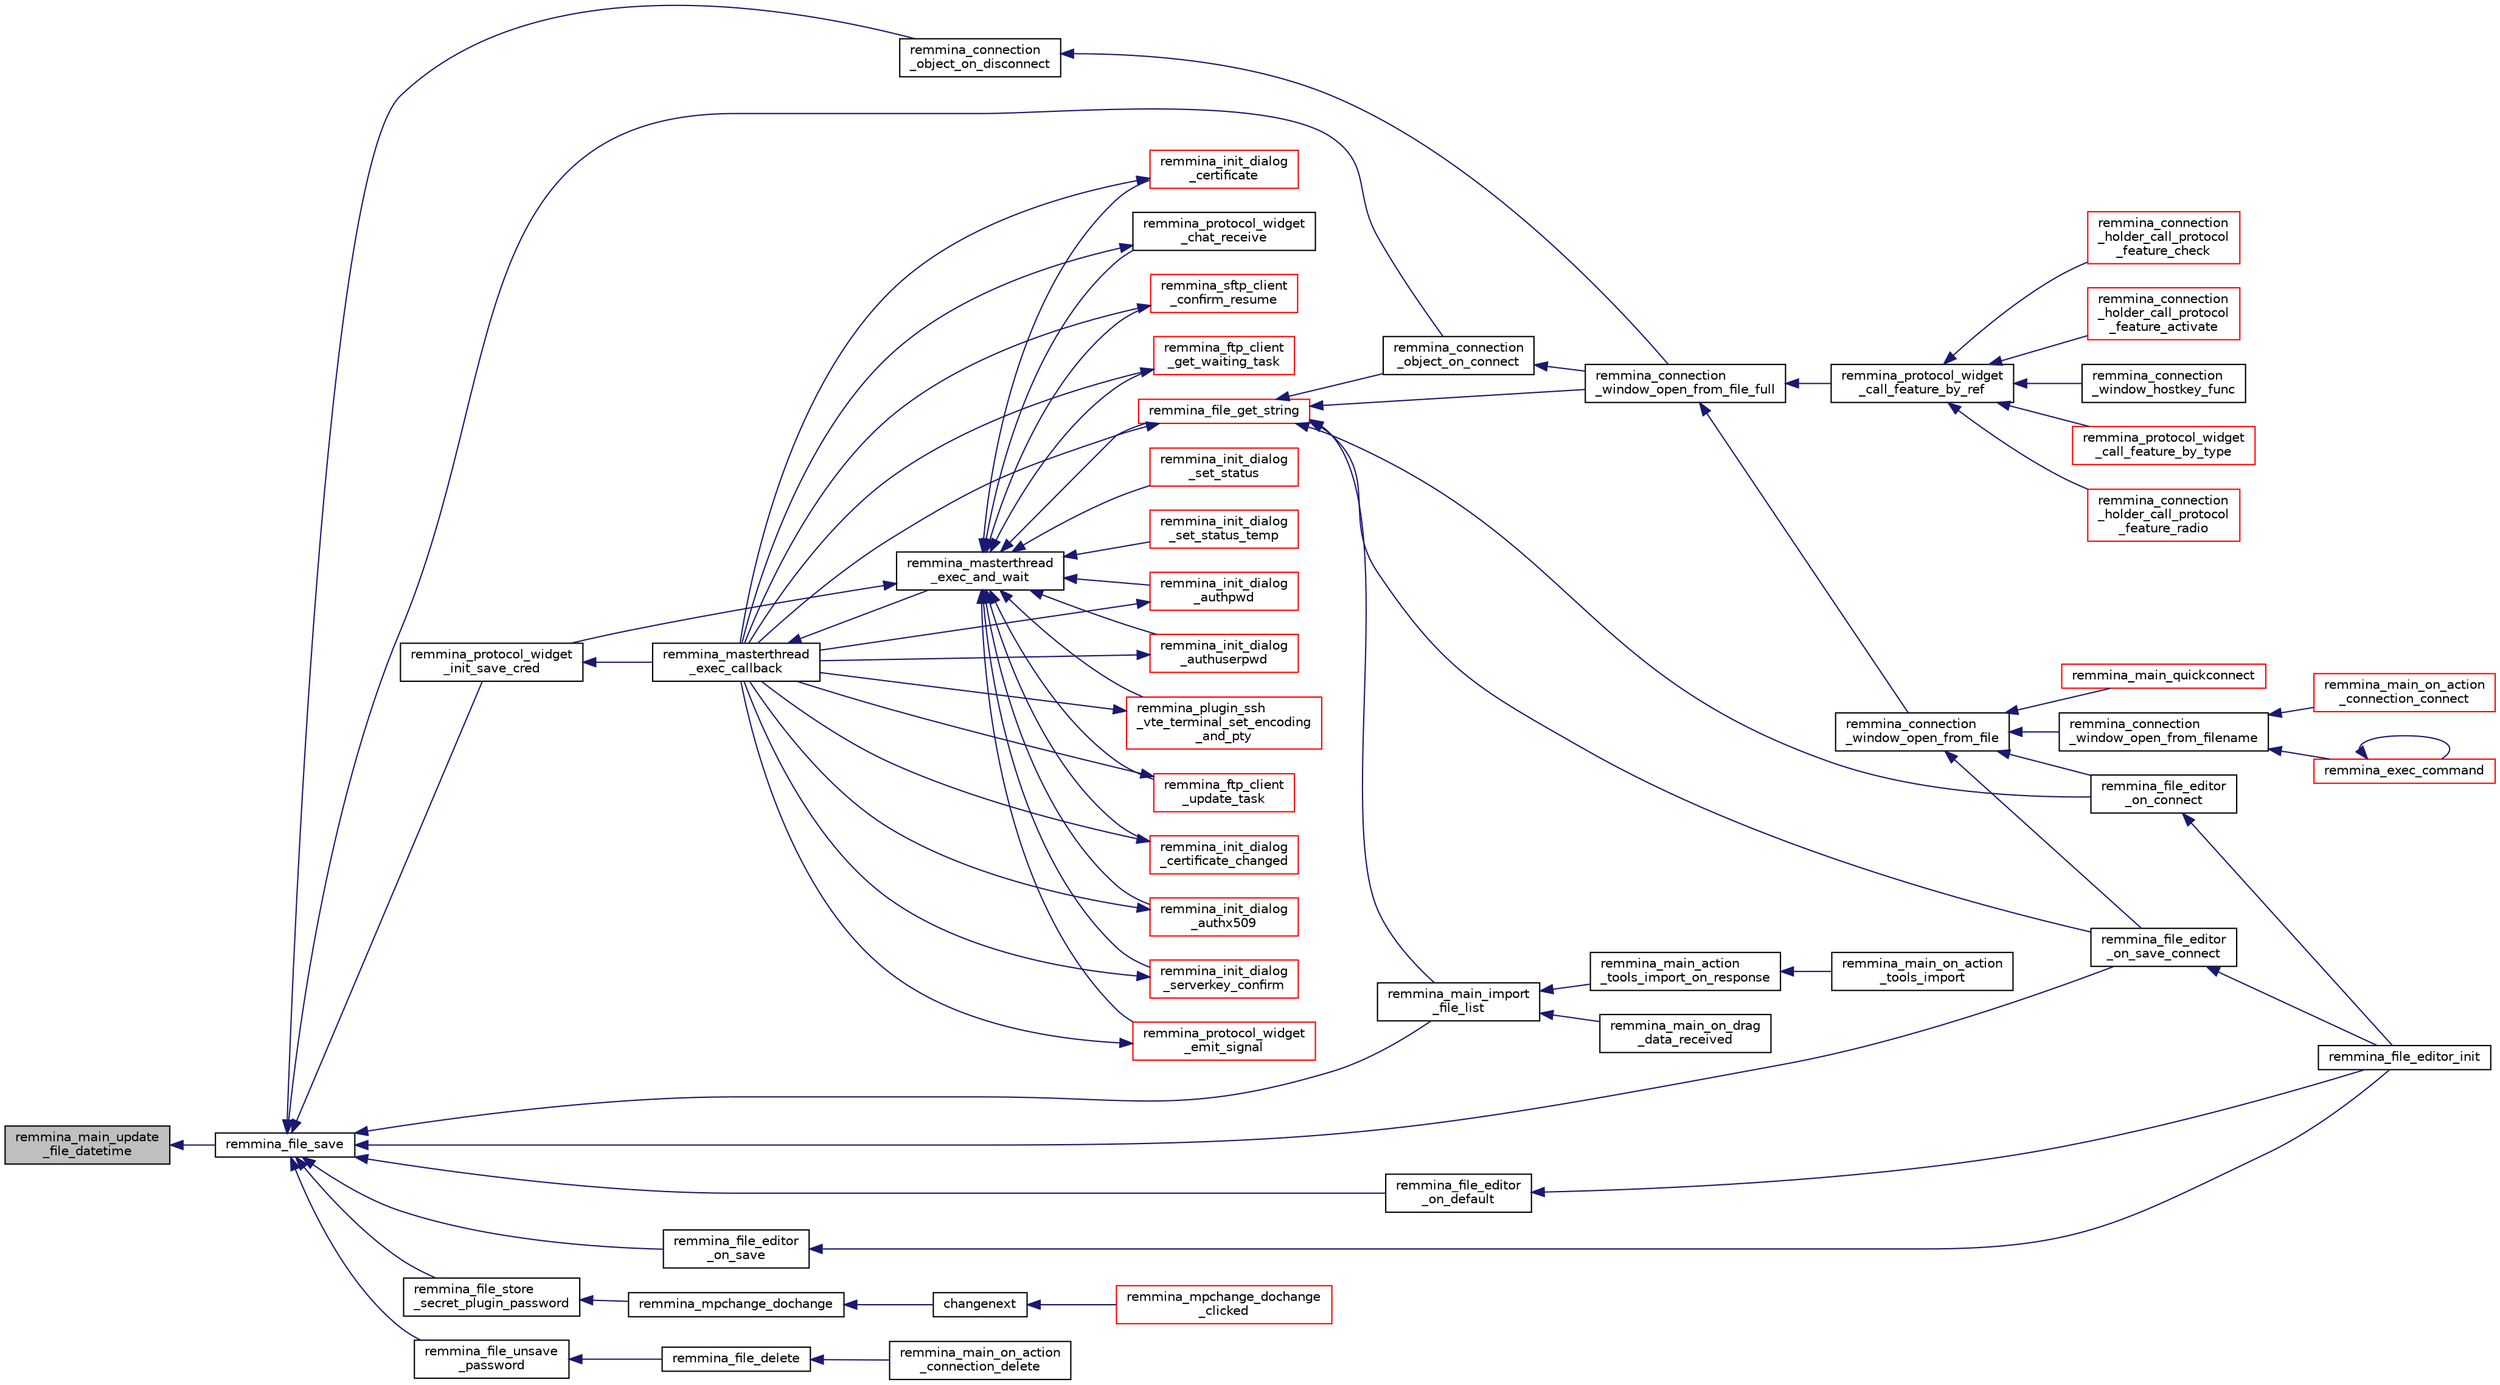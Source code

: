 digraph "remmina_main_update_file_datetime"
{
  edge [fontname="Helvetica",fontsize="10",labelfontname="Helvetica",labelfontsize="10"];
  node [fontname="Helvetica",fontsize="10",shape=record];
  rankdir="LR";
  Node6925 [label="remmina_main_update\l_file_datetime",height=0.2,width=0.4,color="black", fillcolor="grey75", style="filled", fontcolor="black"];
  Node6925 -> Node6926 [dir="back",color="midnightblue",fontsize="10",style="solid",fontname="Helvetica"];
  Node6926 [label="remmina_file_save",height=0.2,width=0.4,color="black", fillcolor="white", style="filled",URL="$remmina__file_8h.html#a8c893a5deec9bc446bd89cc9973416c7"];
  Node6926 -> Node6927 [dir="back",color="midnightblue",fontsize="10",style="solid",fontname="Helvetica"];
  Node6927 [label="remmina_connection\l_object_on_connect",height=0.2,width=0.4,color="black", fillcolor="white", style="filled",URL="$remmina__connection__window_8c.html#a0ad685a873ecef95ec13caba17e0c22e"];
  Node6927 -> Node6928 [dir="back",color="midnightblue",fontsize="10",style="solid",fontname="Helvetica"];
  Node6928 [label="remmina_connection\l_window_open_from_file_full",height=0.2,width=0.4,color="black", fillcolor="white", style="filled",URL="$remmina__connection__window_8h.html#adbf2b670ca3bae96a99cb0b36021a961"];
  Node6928 -> Node6929 [dir="back",color="midnightblue",fontsize="10",style="solid",fontname="Helvetica"];
  Node6929 [label="remmina_connection\l_window_open_from_file",height=0.2,width=0.4,color="black", fillcolor="white", style="filled",URL="$remmina__connection__window_8h.html#a1c7f722a89609523cc4de079cc82f23c"];
  Node6929 -> Node6930 [dir="back",color="midnightblue",fontsize="10",style="solid",fontname="Helvetica"];
  Node6930 [label="remmina_connection\l_window_open_from_filename",height=0.2,width=0.4,color="black", fillcolor="white", style="filled",URL="$remmina__connection__window_8h.html#ab0ed27ef360efc7d92906cbabf9da5db"];
  Node6930 -> Node6931 [dir="back",color="midnightblue",fontsize="10",style="solid",fontname="Helvetica"];
  Node6931 [label="remmina_exec_command",height=0.2,width=0.4,color="red", fillcolor="white", style="filled",URL="$remmina__exec_8h.html#a424cabdcff647797061e7482049d62a7"];
  Node6931 -> Node6931 [dir="back",color="midnightblue",fontsize="10",style="solid",fontname="Helvetica"];
  Node6930 -> Node6952 [dir="back",color="midnightblue",fontsize="10",style="solid",fontname="Helvetica"];
  Node6952 [label="remmina_main_on_action\l_connection_connect",height=0.2,width=0.4,color="red", fillcolor="white", style="filled",URL="$remmina__main_8c.html#ae023d1cb099a4f7bee79f13760566cbf"];
  Node6929 -> Node6954 [dir="back",color="midnightblue",fontsize="10",style="solid",fontname="Helvetica"];
  Node6954 [label="remmina_file_editor\l_on_connect",height=0.2,width=0.4,color="black", fillcolor="white", style="filled",URL="$remmina__file__editor_8c.html#a73b8581fd1fd77532b748d91a2951f25"];
  Node6954 -> Node6938 [dir="back",color="midnightblue",fontsize="10",style="solid",fontname="Helvetica"];
  Node6938 [label="remmina_file_editor_init",height=0.2,width=0.4,color="black", fillcolor="white", style="filled",URL="$remmina__file__editor_8c.html#a9afd8d41c66f547320930eb331f3124d"];
  Node6929 -> Node6939 [dir="back",color="midnightblue",fontsize="10",style="solid",fontname="Helvetica"];
  Node6939 [label="remmina_file_editor\l_on_save_connect",height=0.2,width=0.4,color="black", fillcolor="white", style="filled",URL="$remmina__file__editor_8c.html#a57224f3f69f04f398de563b71be6b18e"];
  Node6939 -> Node6938 [dir="back",color="midnightblue",fontsize="10",style="solid",fontname="Helvetica"];
  Node6929 -> Node6955 [dir="back",color="midnightblue",fontsize="10",style="solid",fontname="Helvetica"];
  Node6955 [label="remmina_main_quickconnect",height=0.2,width=0.4,color="red", fillcolor="white", style="filled",URL="$remmina__main_8c.html#a802458852abacebfb16f1f4295806a01"];
  Node6928 -> Node6957 [dir="back",color="midnightblue",fontsize="10",style="solid",fontname="Helvetica"];
  Node6957 [label="remmina_protocol_widget\l_call_feature_by_ref",height=0.2,width=0.4,color="black", fillcolor="white", style="filled",URL="$remmina__protocol__widget_8h.html#a605b69a9aa4393024369cc5070488692"];
  Node6957 -> Node6958 [dir="back",color="midnightblue",fontsize="10",style="solid",fontname="Helvetica"];
  Node6958 [label="remmina_connection\l_holder_call_protocol\l_feature_radio",height=0.2,width=0.4,color="red", fillcolor="white", style="filled",URL="$remmina__connection__window_8c.html#a86280cb973101817f7410af393bc2f98"];
  Node6957 -> Node6974 [dir="back",color="midnightblue",fontsize="10",style="solid",fontname="Helvetica"];
  Node6974 [label="remmina_connection\l_holder_call_protocol\l_feature_check",height=0.2,width=0.4,color="red", fillcolor="white", style="filled",URL="$remmina__connection__window_8c.html#a8d924ded7fe147df8b5f113e2fb1d6e7"];
  Node6957 -> Node6976 [dir="back",color="midnightblue",fontsize="10",style="solid",fontname="Helvetica"];
  Node6976 [label="remmina_connection\l_holder_call_protocol\l_feature_activate",height=0.2,width=0.4,color="red", fillcolor="white", style="filled",URL="$remmina__connection__window_8c.html#a4507b43c6fd10bc68d9512c6b253a552"];
  Node6957 -> Node6970 [dir="back",color="midnightblue",fontsize="10",style="solid",fontname="Helvetica"];
  Node6970 [label="remmina_connection\l_window_hostkey_func",height=0.2,width=0.4,color="black", fillcolor="white", style="filled",URL="$remmina__connection__window_8c.html#abef663d930076deb3105f86dabe2a9c3"];
  Node6957 -> Node6978 [dir="back",color="midnightblue",fontsize="10",style="solid",fontname="Helvetica"];
  Node6978 [label="remmina_protocol_widget\l_call_feature_by_type",height=0.2,width=0.4,color="red", fillcolor="white", style="filled",URL="$remmina__protocol__widget_8h.html#a6a630e96e5b914d60d678ae8eaad4cd9"];
  Node6926 -> Node6986 [dir="back",color="midnightblue",fontsize="10",style="solid",fontname="Helvetica"];
  Node6986 [label="remmina_connection\l_object_on_disconnect",height=0.2,width=0.4,color="black", fillcolor="white", style="filled",URL="$remmina__connection__window_8c.html#ad6ea67e2303625444fb4936a114e82df"];
  Node6986 -> Node6928 [dir="back",color="midnightblue",fontsize="10",style="solid",fontname="Helvetica"];
  Node6926 -> Node6987 [dir="back",color="midnightblue",fontsize="10",style="solid",fontname="Helvetica"];
  Node6987 [label="remmina_file_store\l_secret_plugin_password",height=0.2,width=0.4,color="black", fillcolor="white", style="filled",URL="$remmina__file_8h.html#a3be28ff7f5a9b44dc47f92b883a85ac5"];
  Node6987 -> Node6988 [dir="back",color="midnightblue",fontsize="10",style="solid",fontname="Helvetica"];
  Node6988 [label="remmina_mpchange_dochange",height=0.2,width=0.4,color="black", fillcolor="white", style="filled",URL="$remmina__mpchange_8c.html#a24d0569c79b289b5812c5c3019e5f4dd"];
  Node6988 -> Node6989 [dir="back",color="midnightblue",fontsize="10",style="solid",fontname="Helvetica"];
  Node6989 [label="changenext",height=0.2,width=0.4,color="black", fillcolor="white", style="filled",URL="$remmina__mpchange_8c.html#abea63e74b83d3545308d05dfe88e2839"];
  Node6989 -> Node6990 [dir="back",color="midnightblue",fontsize="10",style="solid",fontname="Helvetica"];
  Node6990 [label="remmina_mpchange_dochange\l_clicked",height=0.2,width=0.4,color="red", fillcolor="white", style="filled",URL="$remmina__mpchange_8c.html#a07d130893c0487bb873f2b6986e15a1b"];
  Node6926 -> Node6994 [dir="back",color="midnightblue",fontsize="10",style="solid",fontname="Helvetica"];
  Node6994 [label="remmina_file_unsave\l_password",height=0.2,width=0.4,color="black", fillcolor="white", style="filled",URL="$remmina__file_8h.html#a6a79eb0cd9dc195cc5bd1904e2e1e26c"];
  Node6994 -> Node6995 [dir="back",color="midnightblue",fontsize="10",style="solid",fontname="Helvetica"];
  Node6995 [label="remmina_file_delete",height=0.2,width=0.4,color="black", fillcolor="white", style="filled",URL="$remmina__file_8h.html#a55f66f2bb81bf427d6837e1adb7fe1d4"];
  Node6995 -> Node6943 [dir="back",color="midnightblue",fontsize="10",style="solid",fontname="Helvetica"];
  Node6943 [label="remmina_main_on_action\l_connection_delete",height=0.2,width=0.4,color="black", fillcolor="white", style="filled",URL="$remmina__main_8c.html#aa0cd57e00874ae6ca8b0ee83213267da"];
  Node6926 -> Node6996 [dir="back",color="midnightblue",fontsize="10",style="solid",fontname="Helvetica"];
  Node6996 [label="remmina_file_editor\l_on_default",height=0.2,width=0.4,color="black", fillcolor="white", style="filled",URL="$remmina__file__editor_8c.html#afcc5ee6fcd22686b716fbe595cb210a6"];
  Node6996 -> Node6938 [dir="back",color="midnightblue",fontsize="10",style="solid",fontname="Helvetica"];
  Node6926 -> Node6937 [dir="back",color="midnightblue",fontsize="10",style="solid",fontname="Helvetica"];
  Node6937 [label="remmina_file_editor\l_on_save",height=0.2,width=0.4,color="black", fillcolor="white", style="filled",URL="$remmina__file__editor_8c.html#ac2a5cf9cdcf640986e245eb04be9c4ad"];
  Node6937 -> Node6938 [dir="back",color="midnightblue",fontsize="10",style="solid",fontname="Helvetica"];
  Node6926 -> Node6939 [dir="back",color="midnightblue",fontsize="10",style="solid",fontname="Helvetica"];
  Node6926 -> Node6997 [dir="back",color="midnightblue",fontsize="10",style="solid",fontname="Helvetica"];
  Node6997 [label="remmina_main_import\l_file_list",height=0.2,width=0.4,color="black", fillcolor="white", style="filled",URL="$remmina__main_8c.html#ac767825cb87a34531306cfb587216d20"];
  Node6997 -> Node6998 [dir="back",color="midnightblue",fontsize="10",style="solid",fontname="Helvetica"];
  Node6998 [label="remmina_main_action\l_tools_import_on_response",height=0.2,width=0.4,color="black", fillcolor="white", style="filled",URL="$remmina__main_8c.html#a85aa313453e0ecaa17bcce233973998d"];
  Node6998 -> Node6999 [dir="back",color="midnightblue",fontsize="10",style="solid",fontname="Helvetica"];
  Node6999 [label="remmina_main_on_action\l_tools_import",height=0.2,width=0.4,color="black", fillcolor="white", style="filled",URL="$remmina__main_8c.html#a9e706f753d46c8efdb0b7f2b0539081e"];
  Node6997 -> Node7000 [dir="back",color="midnightblue",fontsize="10",style="solid",fontname="Helvetica"];
  Node7000 [label="remmina_main_on_drag\l_data_received",height=0.2,width=0.4,color="black", fillcolor="white", style="filled",URL="$remmina__main_8c.html#adf073486149762f547504020484bff70"];
  Node6926 -> Node7001 [dir="back",color="midnightblue",fontsize="10",style="solid",fontname="Helvetica"];
  Node7001 [label="remmina_protocol_widget\l_init_save_cred",height=0.2,width=0.4,color="black", fillcolor="white", style="filled",URL="$remmina__protocol__widget_8h.html#a7ac09ee83afa8a1a60cadf56b0ec83a6"];
  Node7001 -> Node7002 [dir="back",color="midnightblue",fontsize="10",style="solid",fontname="Helvetica"];
  Node7002 [label="remmina_masterthread\l_exec_callback",height=0.2,width=0.4,color="black", fillcolor="white", style="filled",URL="$remmina__masterthread__exec_8c.html#ae5c4d736f1856249c255430e010a179f"];
  Node7002 -> Node7003 [dir="back",color="midnightblue",fontsize="10",style="solid",fontname="Helvetica"];
  Node7003 [label="remmina_masterthread\l_exec_and_wait",height=0.2,width=0.4,color="black", fillcolor="white", style="filled",URL="$remmina__masterthread__exec_8h.html#a14628c2470cac50e87916a70ea05c97d"];
  Node7003 -> Node7004 [dir="back",color="midnightblue",fontsize="10",style="solid",fontname="Helvetica"];
  Node7004 [label="remmina_file_get_string",height=0.2,width=0.4,color="red", fillcolor="white", style="filled",URL="$remmina__file_8h.html#a8eb1b213d9d08c6ad13683ce05f4355e"];
  Node7004 -> Node6927 [dir="back",color="midnightblue",fontsize="10",style="solid",fontname="Helvetica"];
  Node7004 -> Node6928 [dir="back",color="midnightblue",fontsize="10",style="solid",fontname="Helvetica"];
  Node7004 -> Node6954 [dir="back",color="midnightblue",fontsize="10",style="solid",fontname="Helvetica"];
  Node7004 -> Node6939 [dir="back",color="midnightblue",fontsize="10",style="solid",fontname="Helvetica"];
  Node7004 -> Node6997 [dir="back",color="midnightblue",fontsize="10",style="solid",fontname="Helvetica"];
  Node7004 -> Node7002 [dir="back",color="midnightblue",fontsize="10",style="solid",fontname="Helvetica"];
  Node7003 -> Node7099 [dir="back",color="midnightblue",fontsize="10",style="solid",fontname="Helvetica"];
  Node7099 [label="remmina_ftp_client\l_get_waiting_task",height=0.2,width=0.4,color="red", fillcolor="white", style="filled",URL="$remmina__ftp__client_8h.html#a33e4993b60c36eae89a6a0a943d28141"];
  Node7099 -> Node7002 [dir="back",color="midnightblue",fontsize="10",style="solid",fontname="Helvetica"];
  Node7003 -> Node7104 [dir="back",color="midnightblue",fontsize="10",style="solid",fontname="Helvetica"];
  Node7104 [label="remmina_ftp_client\l_update_task",height=0.2,width=0.4,color="red", fillcolor="white", style="filled",URL="$remmina__ftp__client_8h.html#ad96358f40ab056c91f796ddda886a1dd"];
  Node7104 -> Node7002 [dir="back",color="midnightblue",fontsize="10",style="solid",fontname="Helvetica"];
  Node7003 -> Node7112 [dir="back",color="midnightblue",fontsize="10",style="solid",fontname="Helvetica"];
  Node7112 [label="remmina_init_dialog\l_set_status",height=0.2,width=0.4,color="red", fillcolor="white", style="filled",URL="$remmina__init__dialog_8h.html#a0091e150b446faa19e9af16f3d4de3cf"];
  Node7003 -> Node7113 [dir="back",color="midnightblue",fontsize="10",style="solid",fontname="Helvetica"];
  Node7113 [label="remmina_init_dialog\l_set_status_temp",height=0.2,width=0.4,color="red", fillcolor="white", style="filled",URL="$remmina__init__dialog_8h.html#a930ccc7162308c419af5842b75bd333e"];
  Node7003 -> Node7115 [dir="back",color="midnightblue",fontsize="10",style="solid",fontname="Helvetica"];
  Node7115 [label="remmina_init_dialog\l_authpwd",height=0.2,width=0.4,color="red", fillcolor="white", style="filled",URL="$remmina__init__dialog_8h.html#a755fc90b41b65cd6106915ab501433fa"];
  Node7115 -> Node7002 [dir="back",color="midnightblue",fontsize="10",style="solid",fontname="Helvetica"];
  Node7003 -> Node7116 [dir="back",color="midnightblue",fontsize="10",style="solid",fontname="Helvetica"];
  Node7116 [label="remmina_init_dialog\l_authuserpwd",height=0.2,width=0.4,color="red", fillcolor="white", style="filled",URL="$remmina__init__dialog_8h.html#ad941f2348cd1752fc9d58c263690726c"];
  Node7116 -> Node7002 [dir="back",color="midnightblue",fontsize="10",style="solid",fontname="Helvetica"];
  Node7003 -> Node7117 [dir="back",color="midnightblue",fontsize="10",style="solid",fontname="Helvetica"];
  Node7117 [label="remmina_init_dialog\l_certificate",height=0.2,width=0.4,color="red", fillcolor="white", style="filled",URL="$remmina__init__dialog_8h.html#abd47233840e1eefc1d511bc4e153b98b"];
  Node7117 -> Node7002 [dir="back",color="midnightblue",fontsize="10",style="solid",fontname="Helvetica"];
  Node7003 -> Node7119 [dir="back",color="midnightblue",fontsize="10",style="solid",fontname="Helvetica"];
  Node7119 [label="remmina_init_dialog\l_certificate_changed",height=0.2,width=0.4,color="red", fillcolor="white", style="filled",URL="$remmina__init__dialog_8h.html#a0cbfeb3db8a35acbb0293401a0976a97"];
  Node7119 -> Node7002 [dir="back",color="midnightblue",fontsize="10",style="solid",fontname="Helvetica"];
  Node7003 -> Node7121 [dir="back",color="midnightblue",fontsize="10",style="solid",fontname="Helvetica"];
  Node7121 [label="remmina_init_dialog\l_authx509",height=0.2,width=0.4,color="red", fillcolor="white", style="filled",URL="$remmina__init__dialog_8h.html#a022dc4f1c87b00dac294837358394ddf"];
  Node7121 -> Node7002 [dir="back",color="midnightblue",fontsize="10",style="solid",fontname="Helvetica"];
  Node7003 -> Node7122 [dir="back",color="midnightblue",fontsize="10",style="solid",fontname="Helvetica"];
  Node7122 [label="remmina_init_dialog\l_serverkey_confirm",height=0.2,width=0.4,color="red", fillcolor="white", style="filled",URL="$remmina__init__dialog_8h.html#a11fba22fe5f7f85985e01b499a52e534"];
  Node7122 -> Node7002 [dir="back",color="midnightblue",fontsize="10",style="solid",fontname="Helvetica"];
  Node7003 -> Node7125 [dir="back",color="midnightblue",fontsize="10",style="solid",fontname="Helvetica"];
  Node7125 [label="remmina_protocol_widget\l_emit_signal",height=0.2,width=0.4,color="red", fillcolor="white", style="filled",URL="$remmina__protocol__widget_8h.html#ac137cdabc0de7581333338789506f8b5"];
  Node7125 -> Node7002 [dir="back",color="midnightblue",fontsize="10",style="solid",fontname="Helvetica"];
  Node7003 -> Node7001 [dir="back",color="midnightblue",fontsize="10",style="solid",fontname="Helvetica"];
  Node7003 -> Node7126 [dir="back",color="midnightblue",fontsize="10",style="solid",fontname="Helvetica"];
  Node7126 [label="remmina_protocol_widget\l_chat_receive",height=0.2,width=0.4,color="black", fillcolor="white", style="filled",URL="$remmina__protocol__widget_8h.html#ae2522242b3f39ee84ee8cf75170de0c0"];
  Node7126 -> Node7002 [dir="back",color="midnightblue",fontsize="10",style="solid",fontname="Helvetica"];
  Node7003 -> Node7127 [dir="back",color="midnightblue",fontsize="10",style="solid",fontname="Helvetica"];
  Node7127 [label="remmina_sftp_client\l_confirm_resume",height=0.2,width=0.4,color="red", fillcolor="white", style="filled",URL="$remmina__sftp__client_8h.html#a138904893cb9c7f6535b8dfc7ba17e33"];
  Node7127 -> Node7002 [dir="back",color="midnightblue",fontsize="10",style="solid",fontname="Helvetica"];
  Node7003 -> Node7128 [dir="back",color="midnightblue",fontsize="10",style="solid",fontname="Helvetica"];
  Node7128 [label="remmina_plugin_ssh\l_vte_terminal_set_encoding\l_and_pty",height=0.2,width=0.4,color="red", fillcolor="white", style="filled",URL="$remmina__ssh__plugin_8h.html#adc8e3776e67abca9ab913bc33172e4ce"];
  Node7128 -> Node7002 [dir="back",color="midnightblue",fontsize="10",style="solid",fontname="Helvetica"];
}
